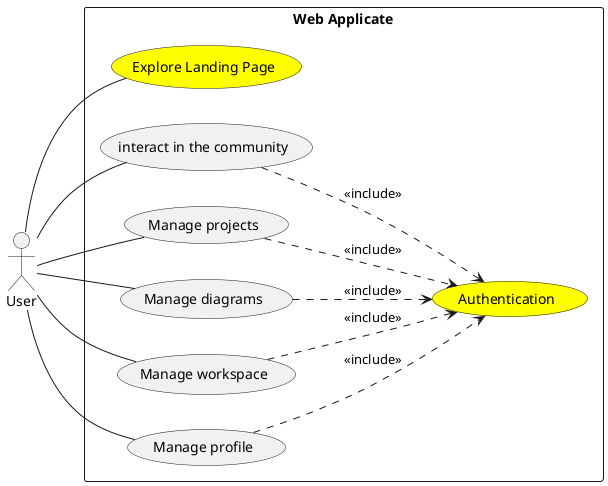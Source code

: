 @startuml

left to right direction

actor "User" as User


rectangle "Web Applicate" {
    usecase "Explore Landing Page" as ExploreLandingPage #Yellow
    usecase "Authentication" as user_auth #Yellow

    usecase "interact in the community" as InteractWithCommunity
    usecase "Manage projects" as ManageProjects
    usecase "Manage diagrams" as ManageDiagrams
    usecase "Manage workspace" as ManageWorkspace
    usecase "Manage profile" as EditProfile

    

}


User -- ExploreLandingPage
User -- InteractWithCommunity
User -- ManageProjects
User -- ManageDiagrams
User -- EditProfile
User -- ManageWorkspace



InteractWithCommunity ..> user_auth : <<include>>
ManageProjects ..> user_auth : <<include>>
ManageDiagrams ..> user_auth : <<include>>
ManageWorkspace ..> user_auth : <<include>>
EditProfile ..> user_auth : <<include>>






@enduml